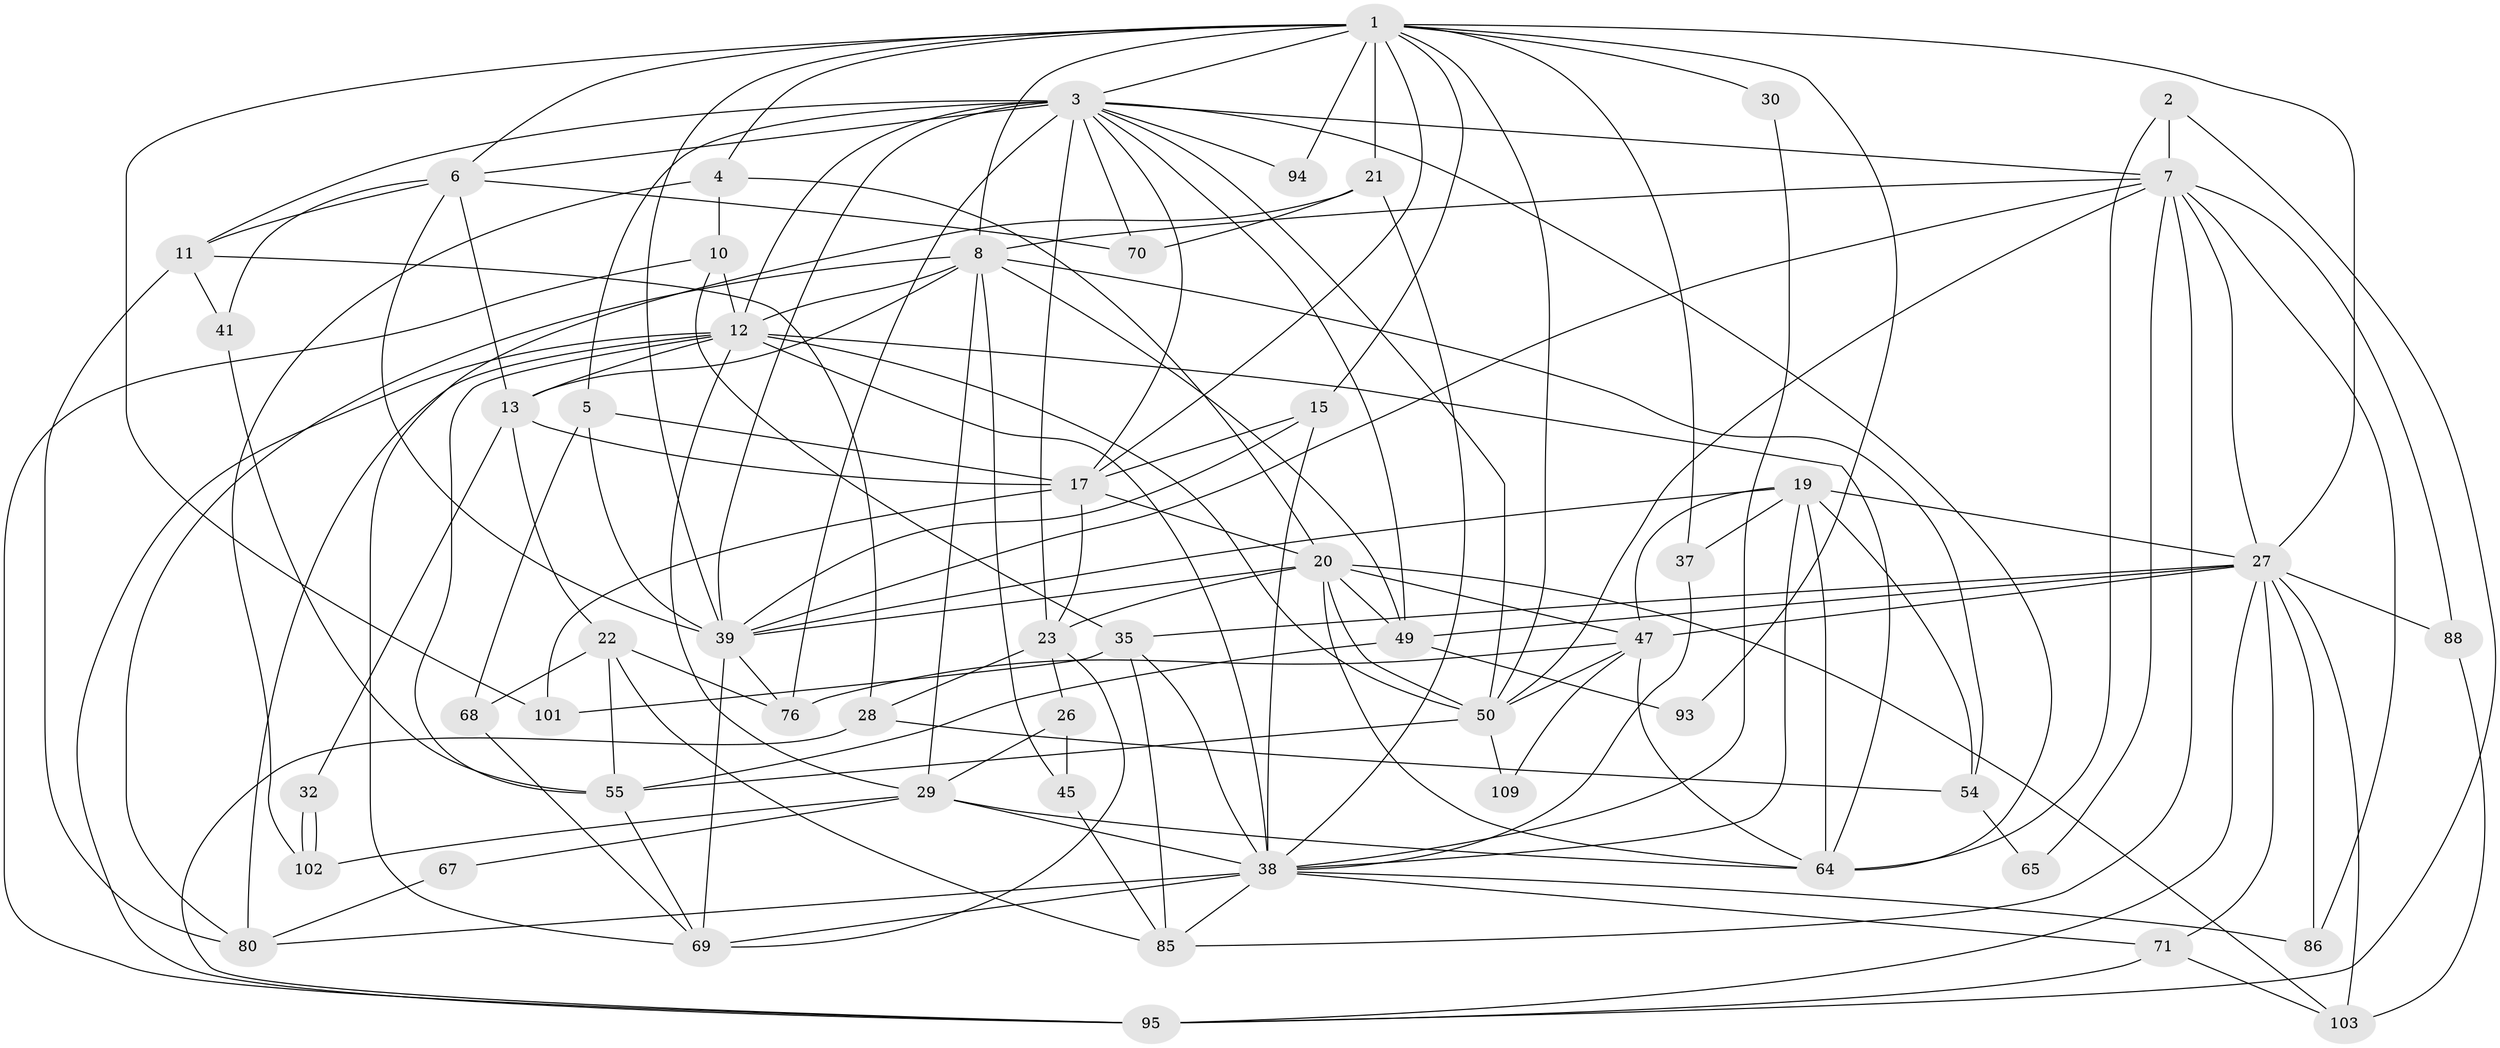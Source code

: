 // original degree distribution, {4: 0.2727272727272727, 3: 0.2636363636363636, 6: 0.09090909090909091, 5: 0.19090909090909092, 2: 0.13636363636363635, 9: 0.00909090909090909, 8: 0.00909090909090909, 7: 0.02727272727272727}
// Generated by graph-tools (version 1.1) at 2025/15/03/09/25 04:15:15]
// undirected, 55 vertices, 152 edges
graph export_dot {
graph [start="1"]
  node [color=gray90,style=filled];
  1 [super="+40+33"];
  2;
  3 [super="+44+24"];
  4 [super="+14"];
  5;
  6 [super="+51+9"];
  7 [super="+18+58"];
  8 [super="+16+87"];
  10 [super="+110+42"];
  11 [super="+34"];
  12 [super="+59+78"];
  13 [super="+100"];
  15 [super="+56"];
  17 [super="+75"];
  19 [super="+107"];
  20 [super="+25"];
  21 [super="+53"];
  22 [super="+66"];
  23 [super="+104"];
  26 [super="+92"];
  27 [super="+79+105+90+31"];
  28;
  29 [super="+61"];
  30;
  32;
  35 [super="+84"];
  37;
  38 [super="+74+108"];
  39 [super="+72+52"];
  41;
  45;
  47 [super="+48"];
  49 [super="+89"];
  50 [super="+57"];
  54;
  55 [super="+97"];
  64;
  65;
  67;
  68;
  69 [super="+99"];
  70;
  71;
  76;
  80;
  85;
  86;
  88;
  93;
  94;
  95 [super="+96"];
  101;
  102;
  103;
  109;
  1 -- 50;
  1 -- 8;
  1 -- 4 [weight=2];
  1 -- 101 [weight=2];
  1 -- 94;
  1 -- 93;
  1 -- 30 [weight=2];
  1 -- 3;
  1 -- 6;
  1 -- 37;
  1 -- 39;
  1 -- 15;
  1 -- 17;
  1 -- 21;
  1 -- 27 [weight=2];
  2 -- 64;
  2 -- 95;
  2 -- 7;
  3 -- 7;
  3 -- 76;
  3 -- 11 [weight=2];
  3 -- 49;
  3 -- 6 [weight=2];
  3 -- 64;
  3 -- 5;
  3 -- 70;
  3 -- 39;
  3 -- 12;
  3 -- 17;
  3 -- 50;
  3 -- 23;
  3 -- 94;
  4 -- 20;
  4 -- 10;
  4 -- 102;
  5 -- 17;
  5 -- 68;
  5 -- 39;
  6 -- 41;
  6 -- 11;
  6 -- 13;
  6 -- 70;
  6 -- 39;
  7 -- 85;
  7 -- 88;
  7 -- 65;
  7 -- 50;
  7 -- 39;
  7 -- 8;
  7 -- 27;
  7 -- 86;
  8 -- 80;
  8 -- 54;
  8 -- 12;
  8 -- 49;
  8 -- 13;
  8 -- 45;
  8 -- 29;
  10 -- 35;
  10 -- 95;
  10 -- 12 [weight=2];
  11 -- 80;
  11 -- 28;
  11 -- 41;
  12 -- 64;
  12 -- 50;
  12 -- 13;
  12 -- 95;
  12 -- 38 [weight=3];
  12 -- 55;
  12 -- 80;
  12 -- 29;
  13 -- 32;
  13 -- 17;
  13 -- 22;
  15 -- 17;
  15 -- 39;
  15 -- 38 [weight=2];
  17 -- 101;
  17 -- 20;
  17 -- 23;
  19 -- 64;
  19 -- 37;
  19 -- 54;
  19 -- 27;
  19 -- 38;
  19 -- 47;
  19 -- 39;
  20 -- 103;
  20 -- 50;
  20 -- 64;
  20 -- 49;
  20 -- 39;
  20 -- 23;
  20 -- 47;
  21 -- 38;
  21 -- 69;
  21 -- 70;
  22 -- 76;
  22 -- 68 [weight=2];
  22 -- 85;
  22 -- 55;
  23 -- 69;
  23 -- 28;
  23 -- 26;
  26 -- 29;
  26 -- 45;
  27 -- 86;
  27 -- 35;
  27 -- 103;
  27 -- 88;
  27 -- 49;
  27 -- 71;
  27 -- 95;
  27 -- 47;
  28 -- 54;
  28 -- 95;
  29 -- 38;
  29 -- 64;
  29 -- 67;
  29 -- 102;
  30 -- 38;
  32 -- 102;
  32 -- 102;
  35 -- 38;
  35 -- 85;
  35 -- 101;
  37 -- 38;
  38 -- 69;
  38 -- 71;
  38 -- 80;
  38 -- 86;
  38 -- 85;
  39 -- 76;
  39 -- 69;
  41 -- 55;
  45 -- 85;
  47 -- 64;
  47 -- 50;
  47 -- 76;
  47 -- 109;
  49 -- 93;
  49 -- 55;
  50 -- 109;
  50 -- 55;
  54 -- 65;
  55 -- 69;
  67 -- 80;
  68 -- 69;
  71 -- 103;
  71 -- 95;
  88 -- 103;
}
